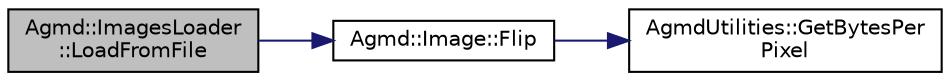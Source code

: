 digraph "Agmd::ImagesLoader::LoadFromFile"
{
  edge [fontname="Helvetica",fontsize="10",labelfontname="Helvetica",labelfontsize="10"];
  node [fontname="Helvetica",fontsize="10",shape=record];
  rankdir="LR";
  Node1 [label="Agmd::ImagesLoader\l::LoadFromFile",height=0.2,width=0.4,color="black", fillcolor="grey75", style="filled" fontcolor="black"];
  Node1 -> Node2 [color="midnightblue",fontsize="10",style="solid"];
  Node2 [label="Agmd::Image::Flip",height=0.2,width=0.4,color="black", fillcolor="white", style="filled",URL="$class_agmd_1_1_image.html#a7baa6c5c7e3f3d356af00742feedd2f0"];
  Node2 -> Node3 [color="midnightblue",fontsize="10",style="solid"];
  Node3 [label="AgmdUtilities::GetBytesPer\lPixel",height=0.2,width=0.4,color="black", fillcolor="white", style="filled",URL="$namespace_agmd_utilities.html#a2652f08860fb5eb126af8afd4245b96a"];
}
